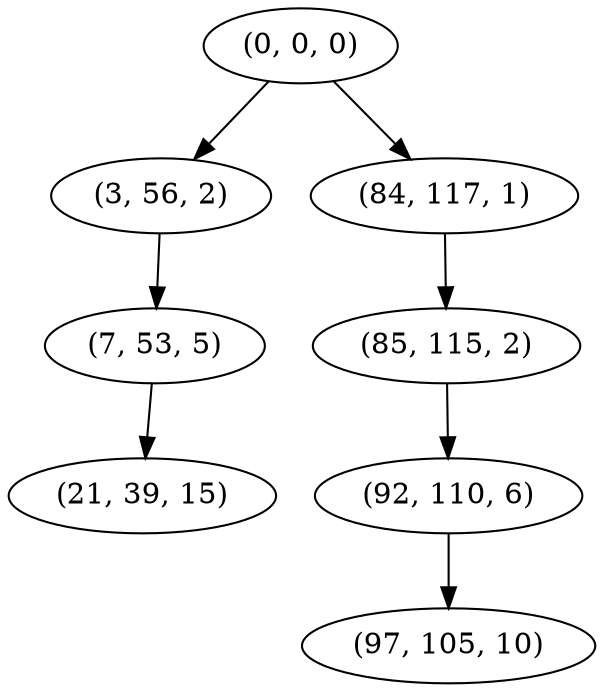 digraph tree {
    "(0, 0, 0)";
    "(3, 56, 2)";
    "(7, 53, 5)";
    "(21, 39, 15)";
    "(84, 117, 1)";
    "(85, 115, 2)";
    "(92, 110, 6)";
    "(97, 105, 10)";
    "(0, 0, 0)" -> "(3, 56, 2)";
    "(0, 0, 0)" -> "(84, 117, 1)";
    "(3, 56, 2)" -> "(7, 53, 5)";
    "(7, 53, 5)" -> "(21, 39, 15)";
    "(84, 117, 1)" -> "(85, 115, 2)";
    "(85, 115, 2)" -> "(92, 110, 6)";
    "(92, 110, 6)" -> "(97, 105, 10)";
}
